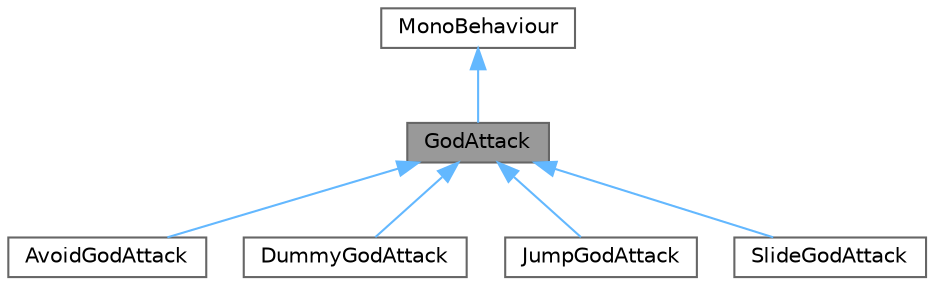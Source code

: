 digraph "GodAttack"
{
 // LATEX_PDF_SIZE
  bgcolor="transparent";
  edge [fontname=Helvetica,fontsize=10,labelfontname=Helvetica,labelfontsize=10];
  node [fontname=Helvetica,fontsize=10,shape=box,height=0.2,width=0.4];
  Node1 [label="GodAttack",height=0.2,width=0.4,color="gray40", fillcolor="grey60", style="filled", fontcolor="black",tooltip="Inherit from this class to create a new attack for the god player."];
  Node2 -> Node1 [dir="back",color="steelblue1",style="solid"];
  Node2 [label="MonoBehaviour",height=0.2,width=0.4,color="gray40", fillcolor="white", style="filled",tooltip=" "];
  Node1 -> Node3 [dir="back",color="steelblue1",style="solid"];
  Node3 [label="AvoidGodAttack",height=0.2,width=0.4,color="gray40", fillcolor="white", style="filled",URL="$class_avoid_god_attack.html",tooltip="Setting and spawning an avoidable obstacle at given position"];
  Node1 -> Node4 [dir="back",color="steelblue1",style="solid"];
  Node4 [label="DummyGodAttack",height=0.2,width=0.4,color="gray40", fillcolor="white", style="filled",URL="$class_dummy_god_attack.html",tooltip="Just an example script to show how to create a new attack."];
  Node1 -> Node5 [dir="back",color="steelblue1",style="solid"];
  Node5 [label="JumpGodAttack",height=0.2,width=0.4,color="gray40", fillcolor="white", style="filled",URL="$class_jump_god_attack.html",tooltip=" "];
  Node1 -> Node6 [dir="back",color="steelblue1",style="solid"];
  Node6 [label="SlideGodAttack",height=0.2,width=0.4,color="gray40", fillcolor="white", style="filled",URL="$class_slide_god_attack.html",tooltip=" "];
}
